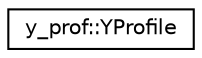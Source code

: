 digraph "Graphical Class Hierarchy"
{
 // LATEX_PDF_SIZE
  edge [fontname="Helvetica",fontsize="10",labelfontname="Helvetica",labelfontsize="10"];
  node [fontname="Helvetica",fontsize="10",shape=record];
  rankdir="LR";
  Node0 [label="y_prof::YProfile",height=0.2,width=0.4,color="black", fillcolor="white", style="filled",URL="$classy__prof_1_1_y_profile.html",tooltip=" "];
}

